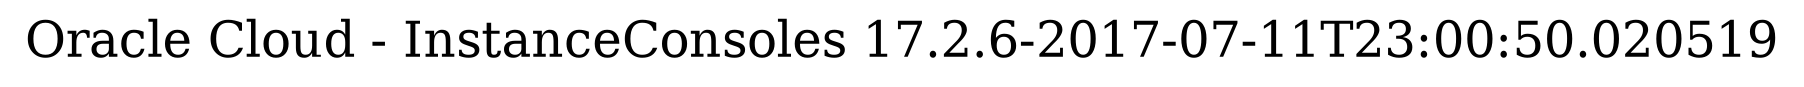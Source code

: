 digraph LexiconGraph {
graph[label="Oracle Cloud - InstanceConsoles 17.2.6-2017-07-11T23:00:50.020519", fontsize=24]
splines=true
}

